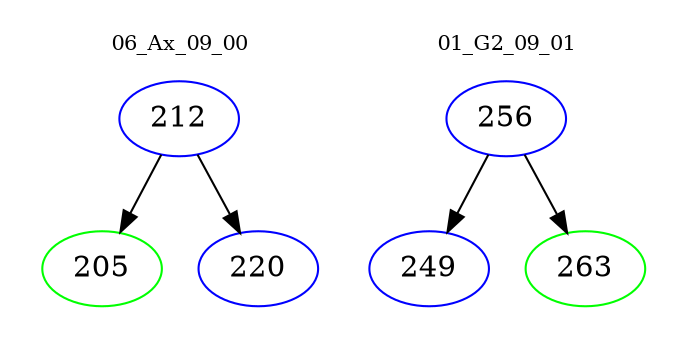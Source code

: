 digraph{
subgraph cluster_0 {
color = white
label = "06_Ax_09_00";
fontsize=10;
T0_212 [label="212", color="blue"]
T0_212 -> T0_205 [color="black"]
T0_205 [label="205", color="green"]
T0_212 -> T0_220 [color="black"]
T0_220 [label="220", color="blue"]
}
subgraph cluster_1 {
color = white
label = "01_G2_09_01";
fontsize=10;
T1_256 [label="256", color="blue"]
T1_256 -> T1_249 [color="black"]
T1_249 [label="249", color="blue"]
T1_256 -> T1_263 [color="black"]
T1_263 [label="263", color="green"]
}
}
